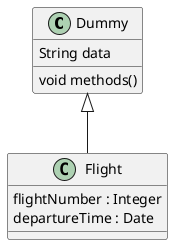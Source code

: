 @startuml
class Dummy {
  String data
  void methods()
}

class Flight {
   flightNumber : Integer
   departureTime : Date
}

Dummy <|-- Flight
@enduml